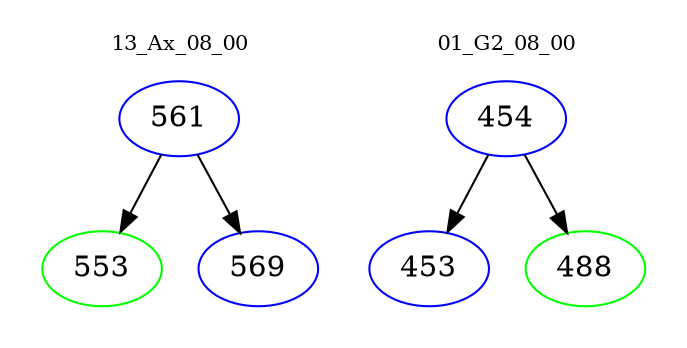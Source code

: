digraph{
subgraph cluster_0 {
color = white
label = "13_Ax_08_00";
fontsize=10;
T0_561 [label="561", color="blue"]
T0_561 -> T0_553 [color="black"]
T0_553 [label="553", color="green"]
T0_561 -> T0_569 [color="black"]
T0_569 [label="569", color="blue"]
}
subgraph cluster_1 {
color = white
label = "01_G2_08_00";
fontsize=10;
T1_454 [label="454", color="blue"]
T1_454 -> T1_453 [color="black"]
T1_453 [label="453", color="blue"]
T1_454 -> T1_488 [color="black"]
T1_488 [label="488", color="green"]
}
}

